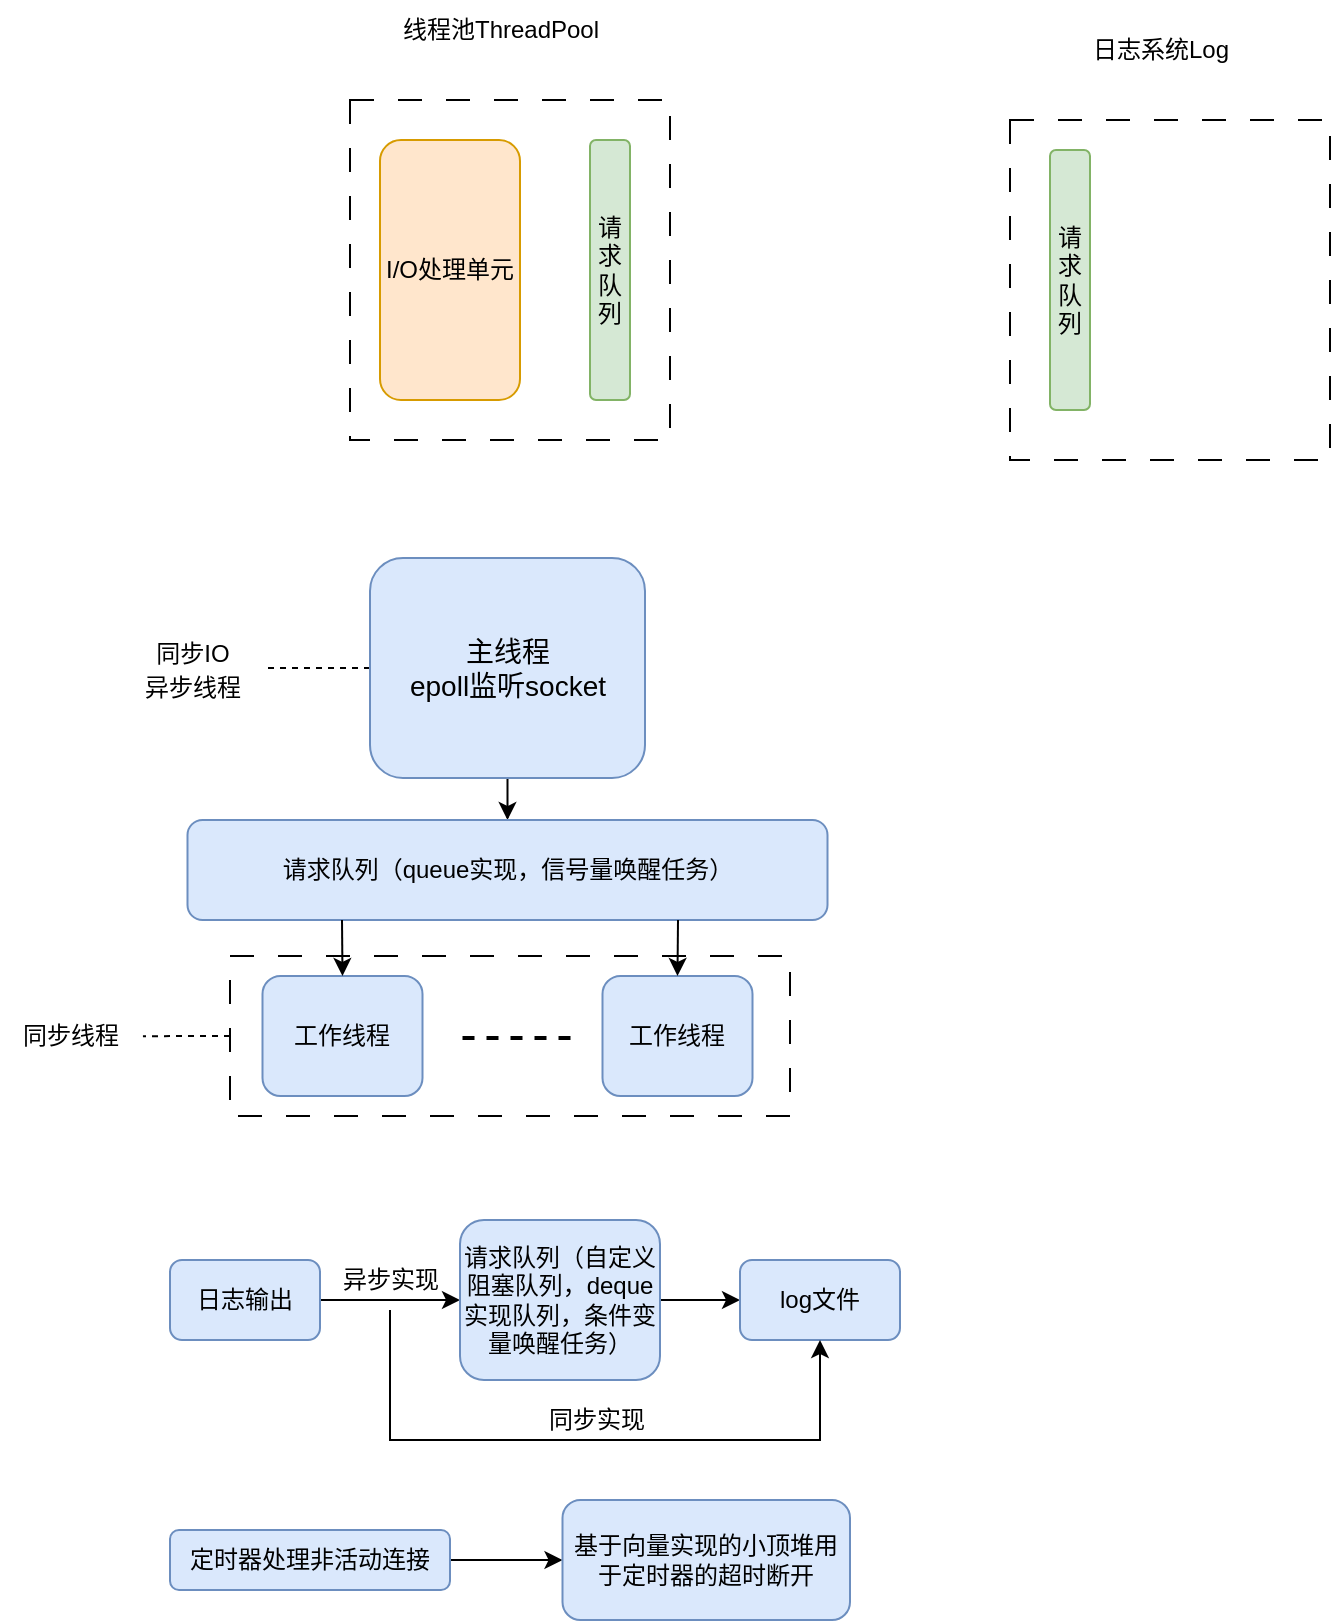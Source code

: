 <mxfile version="20.8.20" type="github">
  <diagram name="第 1 页" id="nWglFahr5ZzKUO4iZ48Q">
    <mxGraphModel dx="1143" dy="623" grid="1" gridSize="10" guides="1" tooltips="1" connect="1" arrows="1" fold="1" page="1" pageScale="1" pageWidth="827" pageHeight="1169" background="#FFFFFF" math="0" shadow="0">
      <root>
        <mxCell id="0" />
        <mxCell id="1" parent="0" />
        <mxCell id="xfM_xM7a8Bo3DEMRsw4I-2" style="edgeStyle=orthogonalEdgeStyle;rounded=0;orthogonalLoop=1;jettySize=auto;html=1;entryX=0.5;entryY=0;entryDx=0;entryDy=0;fontSize=14;" edge="1" parent="1" source="pH4zTgc9KSJ8u6hjIEn5-2" target="xfM_xM7a8Bo3DEMRsw4I-1">
          <mxGeometry relative="1" as="geometry" />
        </mxCell>
        <mxCell id="xfM_xM7a8Bo3DEMRsw4I-13" style="edgeStyle=orthogonalEdgeStyle;rounded=0;orthogonalLoop=1;jettySize=auto;html=1;dashed=1;strokeWidth=1;fontSize=14;endArrow=none;endFill=0;" edge="1" parent="1" source="pH4zTgc9KSJ8u6hjIEn5-2" target="xfM_xM7a8Bo3DEMRsw4I-12">
          <mxGeometry relative="1" as="geometry" />
        </mxCell>
        <mxCell id="pH4zTgc9KSJ8u6hjIEn5-2" value="&lt;font style=&quot;font-size: 14px;&quot;&gt;主线程&lt;br&gt;epoll监听socket&lt;/font&gt;" style="rounded=1;whiteSpace=wrap;html=1;fillColor=#dae8fc;strokeColor=#6c8ebf;" parent="1" vertex="1">
          <mxGeometry x="200" y="459" width="137.5" height="110" as="geometry" />
        </mxCell>
        <mxCell id="pH4zTgc9KSJ8u6hjIEn5-17" value="" style="rounded=0;whiteSpace=wrap;html=1;shadow=0;glass=0;comic=0;sketch=0;dashed=1;dashPattern=12 12;" parent="1" vertex="1">
          <mxGeometry x="520" y="240" width="160" height="170" as="geometry" />
        </mxCell>
        <mxCell id="pH4zTgc9KSJ8u6hjIEn5-19" value="日志系统Log" style="text;html=1;align=center;verticalAlign=middle;resizable=0;points=[];autosize=1;strokeColor=none;fillColor=none;" parent="1" vertex="1">
          <mxGeometry x="550" y="190" width="90" height="30" as="geometry" />
        </mxCell>
        <mxCell id="pH4zTgc9KSJ8u6hjIEn5-20" value="请求队列" style="rounded=1;whiteSpace=wrap;html=1;shadow=0;glass=0;comic=0;sketch=0;align=center;fillColor=#d5e8d4;strokeColor=#82b366;" parent="1" vertex="1">
          <mxGeometry x="540" y="255" width="20" height="130" as="geometry" />
        </mxCell>
        <mxCell id="pH4zTgc9KSJ8u6hjIEn5-26" value="" style="rounded=0;whiteSpace=wrap;html=1;shadow=0;glass=0;comic=0;sketch=0;dashed=1;dashPattern=12 12;" parent="1" vertex="1">
          <mxGeometry x="190" y="230" width="160" height="170" as="geometry" />
        </mxCell>
        <mxCell id="pH4zTgc9KSJ8u6hjIEn5-27" value="线程池ThreadPool" style="text;html=1;align=center;verticalAlign=middle;resizable=0;points=[];autosize=1;strokeColor=none;fillColor=none;" parent="1" vertex="1">
          <mxGeometry x="205" y="180" width="120" height="30" as="geometry" />
        </mxCell>
        <mxCell id="pH4zTgc9KSJ8u6hjIEn5-28" value="请求队列" style="rounded=1;whiteSpace=wrap;html=1;shadow=0;glass=0;comic=0;sketch=0;align=center;fillColor=#d5e8d4;strokeColor=#82b366;" parent="1" vertex="1">
          <mxGeometry x="310" y="250" width="20" height="130" as="geometry" />
        </mxCell>
        <mxCell id="pH4zTgc9KSJ8u6hjIEn5-22" value="I/O处理单元" style="rounded=1;whiteSpace=wrap;html=1;shadow=0;glass=0;comic=0;sketch=0;align=center;fillColor=#ffe6cc;strokeColor=#d79b00;" parent="1" vertex="1">
          <mxGeometry x="205" y="250" width="70" height="130" as="geometry" />
        </mxCell>
        <mxCell id="xfM_xM7a8Bo3DEMRsw4I-1" value="请求队列（queue实现，信号量唤醒任务）" style="rounded=1;whiteSpace=wrap;html=1;fillColor=#dae8fc;strokeColor=#6c8ebf;" vertex="1" parent="1">
          <mxGeometry x="108.75" y="590" width="320" height="50" as="geometry" />
        </mxCell>
        <mxCell id="xfM_xM7a8Bo3DEMRsw4I-8" value="&lt;font style=&quot;font-size: 12px;&quot;&gt;同步线程&lt;/font&gt;" style="text;html=1;align=center;verticalAlign=middle;resizable=0;points=[];autosize=1;strokeColor=none;fillColor=none;fontSize=14;" vertex="1" parent="1">
          <mxGeometry x="15" y="682" width="70" height="30" as="geometry" />
        </mxCell>
        <mxCell id="xfM_xM7a8Bo3DEMRsw4I-11" style="edgeStyle=orthogonalEdgeStyle;rounded=0;orthogonalLoop=1;jettySize=auto;html=1;entryX=1.021;entryY=0.539;entryDx=0;entryDy=0;entryPerimeter=0;dashed=1;strokeWidth=1;fontSize=14;endArrow=none;endFill=0;" edge="1" parent="1" source="xfM_xM7a8Bo3DEMRsw4I-5" target="xfM_xM7a8Bo3DEMRsw4I-8">
          <mxGeometry relative="1" as="geometry" />
        </mxCell>
        <mxCell id="xfM_xM7a8Bo3DEMRsw4I-5" value="" style="rounded=0;whiteSpace=wrap;html=1;shadow=0;glass=0;comic=0;sketch=0;dashed=1;dashPattern=12 12;" vertex="1" parent="1">
          <mxGeometry x="130" y="658" width="280" height="80" as="geometry" />
        </mxCell>
        <mxCell id="pH4zTgc9KSJ8u6hjIEn5-15" value="工作线程" style="rounded=1;whiteSpace=wrap;html=1;fillColor=#dae8fc;strokeColor=#6c8ebf;" parent="1" vertex="1">
          <mxGeometry x="316.25" y="668" width="75" height="60" as="geometry" />
        </mxCell>
        <mxCell id="xfM_xM7a8Bo3DEMRsw4I-3" style="edgeStyle=orthogonalEdgeStyle;rounded=0;orthogonalLoop=1;jettySize=auto;html=1;fontSize=14;dashed=1;strokeWidth=2;endArrow=none;endFill=0;" edge="1" parent="1">
          <mxGeometry relative="1" as="geometry">
            <mxPoint x="246.25" y="699" as="sourcePoint" />
            <mxPoint x="306.25" y="699" as="targetPoint" />
          </mxGeometry>
        </mxCell>
        <mxCell id="pH4zTgc9KSJ8u6hjIEn5-16" value="工作线程" style="rounded=1;whiteSpace=wrap;html=1;fillColor=#dae8fc;strokeColor=#6c8ebf;" parent="1" vertex="1">
          <mxGeometry x="146.25" y="668" width="80" height="60" as="geometry" />
        </mxCell>
        <mxCell id="xfM_xM7a8Bo3DEMRsw4I-12" value="&lt;font style=&quot;font-size: 12px;&quot;&gt;同步IO&lt;br&gt;异步线程&lt;/font&gt;" style="text;html=1;align=center;verticalAlign=middle;resizable=0;points=[];autosize=1;strokeColor=none;fillColor=none;fontSize=14;" vertex="1" parent="1">
          <mxGeometry x="76.25" y="489" width="70" height="50" as="geometry" />
        </mxCell>
        <mxCell id="xfM_xM7a8Bo3DEMRsw4I-14" style="edgeStyle=orthogonalEdgeStyle;rounded=0;orthogonalLoop=1;jettySize=auto;html=1;entryX=0.5;entryY=0;entryDx=0;entryDy=0;strokeWidth=1;fontSize=12;endArrow=classic;endFill=1;" edge="1" parent="1" target="pH4zTgc9KSJ8u6hjIEn5-16">
          <mxGeometry relative="1" as="geometry">
            <mxPoint x="186" y="640" as="sourcePoint" />
            <Array as="points">
              <mxPoint x="186" y="640" />
            </Array>
          </mxGeometry>
        </mxCell>
        <mxCell id="xfM_xM7a8Bo3DEMRsw4I-15" style="edgeStyle=orthogonalEdgeStyle;rounded=0;orthogonalLoop=1;jettySize=auto;html=1;entryX=0.5;entryY=0;entryDx=0;entryDy=0;strokeWidth=1;fontSize=12;endArrow=classic;endFill=1;" edge="1" parent="1" target="pH4zTgc9KSJ8u6hjIEn5-15">
          <mxGeometry relative="1" as="geometry">
            <mxPoint x="354" y="640" as="sourcePoint" />
            <Array as="points">
              <mxPoint x="354" y="640" />
            </Array>
          </mxGeometry>
        </mxCell>
        <mxCell id="xfM_xM7a8Bo3DEMRsw4I-19" style="edgeStyle=orthogonalEdgeStyle;rounded=0;orthogonalLoop=1;jettySize=auto;html=1;entryX=0;entryY=0.5;entryDx=0;entryDy=0;strokeWidth=1;fontSize=12;endArrow=classic;endFill=1;" edge="1" parent="1" source="xfM_xM7a8Bo3DEMRsw4I-16" target="xfM_xM7a8Bo3DEMRsw4I-18">
          <mxGeometry relative="1" as="geometry" />
        </mxCell>
        <mxCell id="xfM_xM7a8Bo3DEMRsw4I-16" value="日志输出" style="rounded=1;whiteSpace=wrap;html=1;fillColor=#dae8fc;strokeColor=#6c8ebf;" vertex="1" parent="1">
          <mxGeometry x="100" y="810" width="75" height="40" as="geometry" />
        </mxCell>
        <mxCell id="xfM_xM7a8Bo3DEMRsw4I-21" value="" style="edgeStyle=orthogonalEdgeStyle;rounded=0;orthogonalLoop=1;jettySize=auto;html=1;strokeWidth=1;fontSize=12;endArrow=classic;endFill=1;" edge="1" parent="1" source="xfM_xM7a8Bo3DEMRsw4I-18" target="xfM_xM7a8Bo3DEMRsw4I-20">
          <mxGeometry relative="1" as="geometry" />
        </mxCell>
        <mxCell id="xfM_xM7a8Bo3DEMRsw4I-18" value="请求队列（自定义阻塞队列，deque实现队列，条件变量唤醒任务）" style="rounded=1;whiteSpace=wrap;html=1;fillColor=#dae8fc;strokeColor=#6c8ebf;" vertex="1" parent="1">
          <mxGeometry x="245" y="790" width="100" height="80" as="geometry" />
        </mxCell>
        <mxCell id="xfM_xM7a8Bo3DEMRsw4I-20" value="log文件" style="rounded=1;whiteSpace=wrap;html=1;fillColor=#dae8fc;strokeColor=#6c8ebf;" vertex="1" parent="1">
          <mxGeometry x="385" y="810" width="80" height="40" as="geometry" />
        </mxCell>
        <mxCell id="xfM_xM7a8Bo3DEMRsw4I-23" style="edgeStyle=orthogonalEdgeStyle;rounded=0;orthogonalLoop=1;jettySize=auto;html=1;strokeWidth=1;fontSize=12;endArrow=classic;endFill=1;entryX=0.5;entryY=1;entryDx=0;entryDy=0;" edge="1" parent="1" source="xfM_xM7a8Bo3DEMRsw4I-22" target="xfM_xM7a8Bo3DEMRsw4I-20">
          <mxGeometry relative="1" as="geometry">
            <mxPoint x="425" y="900" as="targetPoint" />
            <Array as="points">
              <mxPoint x="210" y="900" />
              <mxPoint x="425" y="900" />
            </Array>
          </mxGeometry>
        </mxCell>
        <mxCell id="xfM_xM7a8Bo3DEMRsw4I-22" value="异步实现" style="text;html=1;align=center;verticalAlign=middle;resizable=0;points=[];autosize=1;strokeColor=none;fillColor=none;fontSize=12;" vertex="1" parent="1">
          <mxGeometry x="175" y="805" width="70" height="30" as="geometry" />
        </mxCell>
        <mxCell id="xfM_xM7a8Bo3DEMRsw4I-24" value="同步实现" style="text;html=1;align=center;verticalAlign=middle;resizable=0;points=[];autosize=1;strokeColor=none;fillColor=none;fontSize=12;" vertex="1" parent="1">
          <mxGeometry x="278" y="875" width="70" height="30" as="geometry" />
        </mxCell>
        <mxCell id="xfM_xM7a8Bo3DEMRsw4I-27" style="edgeStyle=orthogonalEdgeStyle;rounded=0;orthogonalLoop=1;jettySize=auto;html=1;entryX=0;entryY=0.5;entryDx=0;entryDy=0;strokeWidth=1;fontSize=12;endArrow=classic;endFill=1;" edge="1" parent="1" source="xfM_xM7a8Bo3DEMRsw4I-25" target="xfM_xM7a8Bo3DEMRsw4I-26">
          <mxGeometry relative="1" as="geometry" />
        </mxCell>
        <mxCell id="xfM_xM7a8Bo3DEMRsw4I-25" value="定时器处理非活动连接" style="rounded=1;whiteSpace=wrap;html=1;fillColor=#dae8fc;strokeColor=#6c8ebf;" vertex="1" parent="1">
          <mxGeometry x="100" y="945" width="140" height="30" as="geometry" />
        </mxCell>
        <mxCell id="xfM_xM7a8Bo3DEMRsw4I-26" value="基于向量实现的小顶堆用于定时器的超时断开" style="rounded=1;whiteSpace=wrap;html=1;fillColor=#dae8fc;strokeColor=#6c8ebf;" vertex="1" parent="1">
          <mxGeometry x="296.25" y="930" width="143.75" height="60" as="geometry" />
        </mxCell>
      </root>
    </mxGraphModel>
  </diagram>
</mxfile>
